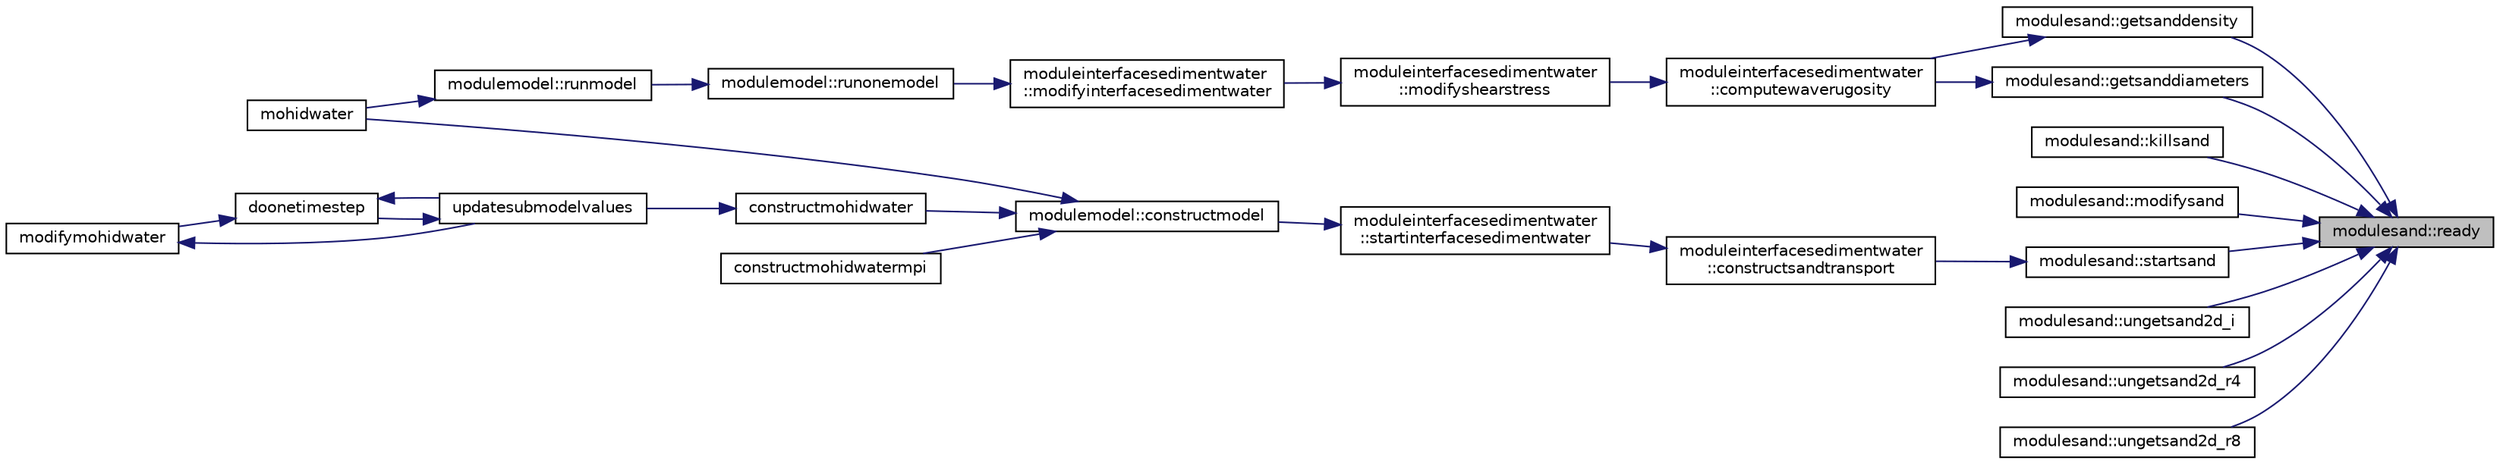digraph "modulesand::ready"
{
 // LATEX_PDF_SIZE
  edge [fontname="Helvetica",fontsize="10",labelfontname="Helvetica",labelfontsize="10"];
  node [fontname="Helvetica",fontsize="10",shape=record];
  rankdir="RL";
  Node1 [label="modulesand::ready",height=0.2,width=0.4,color="black", fillcolor="grey75", style="filled", fontcolor="black",tooltip=" "];
  Node1 -> Node2 [dir="back",color="midnightblue",fontsize="10",style="solid"];
  Node2 [label="modulesand::getsanddensity",height=0.2,width=0.4,color="black", fillcolor="white", style="filled",URL="$namespacemodulesand.html#a4e0db1b5661a069c0d842ef833c61439",tooltip=" "];
  Node2 -> Node3 [dir="back",color="midnightblue",fontsize="10",style="solid"];
  Node3 [label="moduleinterfacesedimentwater\l::computewaverugosity",height=0.2,width=0.4,color="black", fillcolor="white", style="filled",URL="$namespacemoduleinterfacesedimentwater.html#a25379264e67d8f64f1b5eb254353c22f",tooltip=" "];
  Node3 -> Node4 [dir="back",color="midnightblue",fontsize="10",style="solid"];
  Node4 [label="moduleinterfacesedimentwater\l::modifyshearstress",height=0.2,width=0.4,color="black", fillcolor="white", style="filled",URL="$namespacemoduleinterfacesedimentwater.html#a959fd8b47379cd24947cb35417c1563e",tooltip=" "];
  Node4 -> Node5 [dir="back",color="midnightblue",fontsize="10",style="solid"];
  Node5 [label="moduleinterfacesedimentwater\l::modifyinterfacesedimentwater",height=0.2,width=0.4,color="black", fillcolor="white", style="filled",URL="$namespacemoduleinterfacesedimentwater.html#ac36014e82a94f1ba694775e21f24b005",tooltip=" "];
  Node5 -> Node6 [dir="back",color="midnightblue",fontsize="10",style="solid"];
  Node6 [label="modulemodel::runonemodel",height=0.2,width=0.4,color="black", fillcolor="white", style="filled",URL="$namespacemodulemodel.html#ab22d85061a595a03c83c11766cba5587",tooltip=" "];
  Node6 -> Node7 [dir="back",color="midnightblue",fontsize="10",style="solid"];
  Node7 [label="modulemodel::runmodel",height=0.2,width=0.4,color="black", fillcolor="white", style="filled",URL="$namespacemodulemodel.html#a16a07d5b28a4877790acec46aed111b6",tooltip=" "];
  Node7 -> Node8 [dir="back",color="midnightblue",fontsize="10",style="solid"];
  Node8 [label="mohidwater",height=0.2,width=0.4,color="black", fillcolor="white", style="filled",URL="$_main_8_f90.html#a22cacab418d9e36dcaa8c3aef44b4185",tooltip=" "];
  Node1 -> Node9 [dir="back",color="midnightblue",fontsize="10",style="solid"];
  Node9 [label="modulesand::getsanddiameters",height=0.2,width=0.4,color="black", fillcolor="white", style="filled",URL="$namespacemodulesand.html#a622d6481ea9786885f9078db350e31ca",tooltip=" "];
  Node9 -> Node3 [dir="back",color="midnightblue",fontsize="10",style="solid"];
  Node1 -> Node10 [dir="back",color="midnightblue",fontsize="10",style="solid"];
  Node10 [label="modulesand::killsand",height=0.2,width=0.4,color="black", fillcolor="white", style="filled",URL="$namespacemodulesand.html#a29c3265b645ec50590d4d13545918a44",tooltip=" "];
  Node1 -> Node11 [dir="back",color="midnightblue",fontsize="10",style="solid"];
  Node11 [label="modulesand::modifysand",height=0.2,width=0.4,color="black", fillcolor="white", style="filled",URL="$namespacemodulesand.html#a72127773a460332746476a09b3380e49",tooltip=" "];
  Node1 -> Node12 [dir="back",color="midnightblue",fontsize="10",style="solid"];
  Node12 [label="modulesand::startsand",height=0.2,width=0.4,color="black", fillcolor="white", style="filled",URL="$namespacemodulesand.html#a40b3b2fd3451026e5dc113c11bf6ad57",tooltip=" "];
  Node12 -> Node13 [dir="back",color="midnightblue",fontsize="10",style="solid"];
  Node13 [label="moduleinterfacesedimentwater\l::constructsandtransport",height=0.2,width=0.4,color="black", fillcolor="white", style="filled",URL="$namespacemoduleinterfacesedimentwater.html#a73bbb1dff0427c5f11a6ca3dce2ac6fb",tooltip=" "];
  Node13 -> Node14 [dir="back",color="midnightblue",fontsize="10",style="solid"];
  Node14 [label="moduleinterfacesedimentwater\l::startinterfacesedimentwater",height=0.2,width=0.4,color="black", fillcolor="white", style="filled",URL="$namespacemoduleinterfacesedimentwater.html#ac4816996443451e1d6254c032bf000d5",tooltip=" "];
  Node14 -> Node15 [dir="back",color="midnightblue",fontsize="10",style="solid"];
  Node15 [label="modulemodel::constructmodel",height=0.2,width=0.4,color="black", fillcolor="white", style="filled",URL="$namespacemodulemodel.html#abcddd2b6e97f110b0c5b3bb00f069570",tooltip=" "];
  Node15 -> Node16 [dir="back",color="midnightblue",fontsize="10",style="solid"];
  Node16 [label="constructmohidwater",height=0.2,width=0.4,color="black", fillcolor="white", style="filled",URL="$_main_8_f90.html#abc6cfc7bca3f0c4dda032a34b9690319",tooltip=" "];
  Node16 -> Node17 [dir="back",color="midnightblue",fontsize="10",style="solid"];
  Node17 [label="updatesubmodelvalues",height=0.2,width=0.4,color="black", fillcolor="white", style="filled",URL="$_main_8_f90.html#a4c5ecbd810307fa557d4b4e6719c7fd1",tooltip=" "];
  Node17 -> Node18 [dir="back",color="midnightblue",fontsize="10",style="solid"];
  Node18 [label="doonetimestep",height=0.2,width=0.4,color="black", fillcolor="white", style="filled",URL="$_main_8_f90.html#a5a877f32d8c35a58c7bd824a65b07dba",tooltip=" "];
  Node18 -> Node19 [dir="back",color="midnightblue",fontsize="10",style="solid"];
  Node19 [label="modifymohidwater",height=0.2,width=0.4,color="black", fillcolor="white", style="filled",URL="$_main_8_f90.html#a98b6185e00bdaa093569c6645482e68b",tooltip=" "];
  Node19 -> Node17 [dir="back",color="midnightblue",fontsize="10",style="solid"];
  Node18 -> Node17 [dir="back",color="midnightblue",fontsize="10",style="solid"];
  Node15 -> Node20 [dir="back",color="midnightblue",fontsize="10",style="solid"];
  Node20 [label="constructmohidwatermpi",height=0.2,width=0.4,color="black", fillcolor="white", style="filled",URL="$_main_8_f90.html#a364d1a7b4621ef3a56c71daf2af5147e",tooltip=" "];
  Node15 -> Node8 [dir="back",color="midnightblue",fontsize="10",style="solid"];
  Node1 -> Node21 [dir="back",color="midnightblue",fontsize="10",style="solid"];
  Node21 [label="modulesand::ungetsand2d_i",height=0.2,width=0.4,color="black", fillcolor="white", style="filled",URL="$namespacemodulesand.html#a4daaa1c74789b3c8e2b813c33c5dd7f4",tooltip=" "];
  Node1 -> Node22 [dir="back",color="midnightblue",fontsize="10",style="solid"];
  Node22 [label="modulesand::ungetsand2d_r4",height=0.2,width=0.4,color="black", fillcolor="white", style="filled",URL="$namespacemodulesand.html#aebab0f132145eea11b487947d2b9b3f1",tooltip=" "];
  Node1 -> Node23 [dir="back",color="midnightblue",fontsize="10",style="solid"];
  Node23 [label="modulesand::ungetsand2d_r8",height=0.2,width=0.4,color="black", fillcolor="white", style="filled",URL="$namespacemodulesand.html#ab4572edb29539b65dc7c75cb29005448",tooltip=" "];
}
